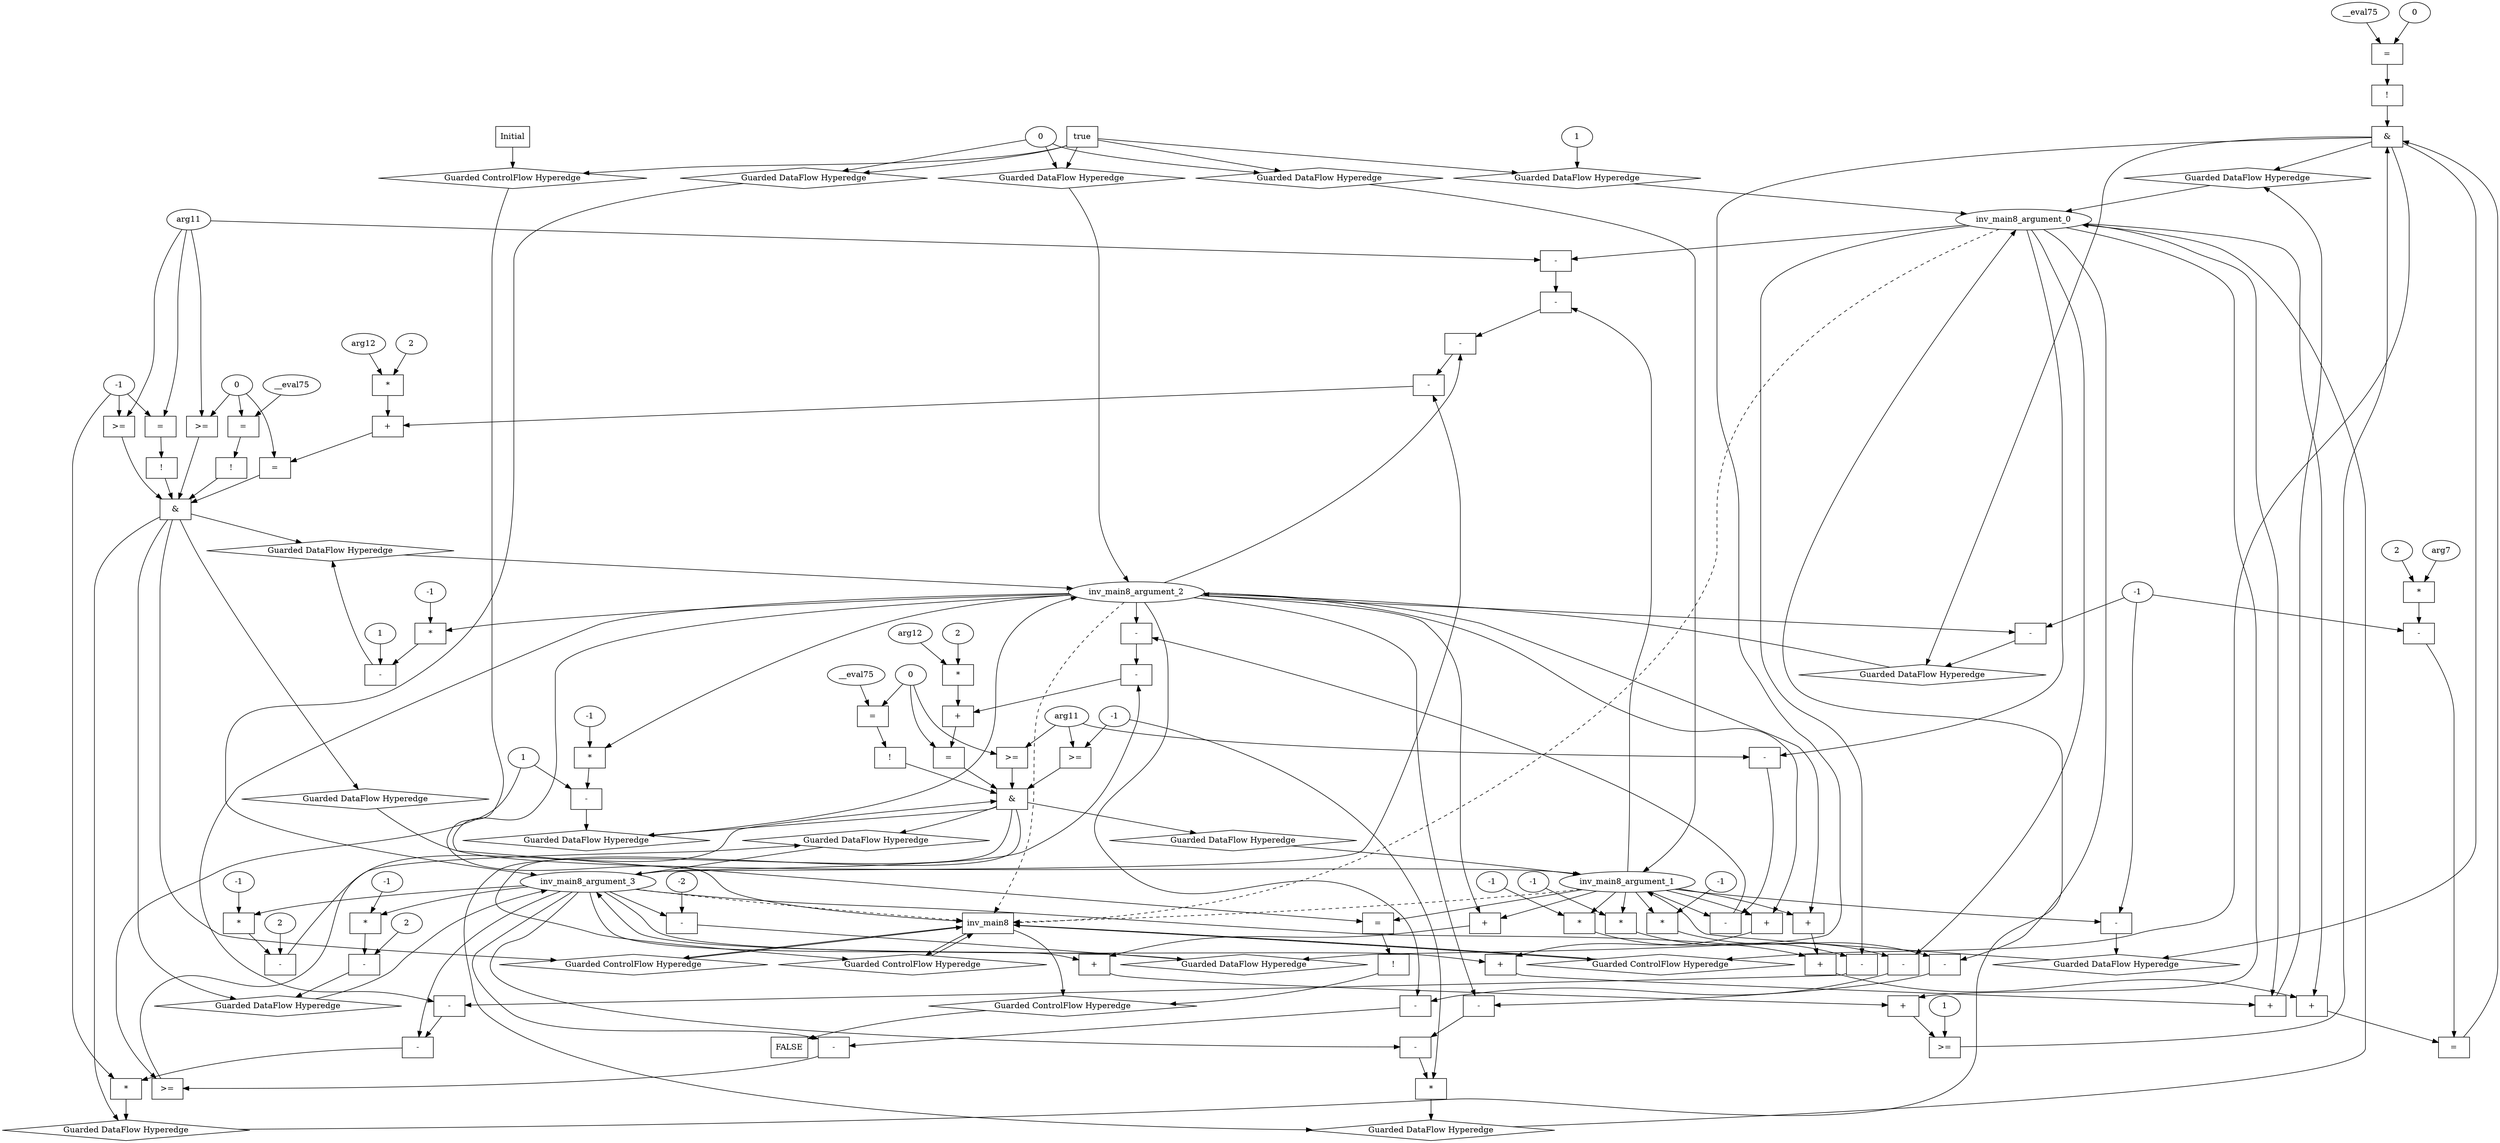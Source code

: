 digraph dag {
inv_main8 [label="inv_main8" shape="rect"];
FALSE [label="FALSE" shape="rect"];
Initial [label="Initial" shape="rect"];
ControlFowHyperEdge_0 [label="Guarded ControlFlow Hyperedge" shape="diamond"];
inv_main8 -> ControlFowHyperEdge_0[label=""]
ControlFowHyperEdge_0 -> inv_main8[label=""]
ControlFowHyperEdge_1 [label="Guarded ControlFlow Hyperedge" shape="diamond"];
inv_main8 -> ControlFowHyperEdge_1[label=""]
ControlFowHyperEdge_1 -> inv_main8[label=""]
ControlFowHyperEdge_2 [label="Guarded ControlFlow Hyperedge" shape="diamond"];
inv_main8 -> ControlFowHyperEdge_2[label=""]
ControlFowHyperEdge_2 -> inv_main8[label=""]
ControlFowHyperEdge_3 [label="Guarded ControlFlow Hyperedge" shape="diamond"];
Initial -> ControlFowHyperEdge_3[label=""]
ControlFowHyperEdge_3 -> inv_main8[label=""]
ControlFowHyperEdge_4 [label="Guarded ControlFlow Hyperedge" shape="diamond"];
inv_main8 -> ControlFowHyperEdge_4[label=""]
ControlFowHyperEdge_4 -> FALSE[label=""]
inv_main8_argument_0 [label="inv_main8_argument_0" shape="oval"];
inv_main8_argument_0 -> inv_main8[label="" style="dashed"]
inv_main8_argument_1 [label="inv_main8_argument_1" shape="oval"];
inv_main8_argument_1 -> inv_main8[label="" style="dashed"]
inv_main8_argument_2 [label="inv_main8_argument_2" shape="oval"];
inv_main8_argument_2 -> inv_main8[label="" style="dashed"]
inv_main8_argument_3 [label="inv_main8_argument_3" shape="oval"];
inv_main8_argument_3 -> inv_main8[label="" style="dashed"]

xxxinv_main8___inv_main8_0xxx_and [label="&" shape="rect"];
xxxinv_main8___inv_main8_0xxxguard_0_node_0 [label=">=" shape="rect"];
xxxinv_main8___inv_main8_0xxxguard_0_node_1 [label="+" shape="rect"];
xxxinv_main8___inv_main8_0xxxguard_0_node_3 [label="+" shape="rect"];
xxxinv_main8___inv_main8_0xxxguard_0_node_4 [label="+" shape="rect"];
xxxinv_main8___inv_main8_0xxxguard_0_node_8 [label="1"];
xxxinv_main8___inv_main8_0xxxguard_0_node_1->xxxinv_main8___inv_main8_0xxxguard_0_node_0
xxxinv_main8___inv_main8_0xxxguard_0_node_8->xxxinv_main8___inv_main8_0xxxguard_0_node_0
inv_main8_argument_0->xxxinv_main8___inv_main8_0xxxguard_0_node_1
xxxinv_main8___inv_main8_0xxxguard_0_node_3->xxxinv_main8___inv_main8_0xxxguard_0_node_1
xxxinv_main8___inv_main8_0xxxguard_0_node_4->xxxinv_main8___inv_main8_0xxxguard_0_node_3
inv_main8_argument_3->xxxinv_main8___inv_main8_0xxxguard_0_node_3
inv_main8_argument_1->xxxinv_main8___inv_main8_0xxxguard_0_node_4
inv_main8_argument_2->xxxinv_main8___inv_main8_0xxxguard_0_node_4

xxxinv_main8___inv_main8_0xxxguard_0_node_0->xxxinv_main8___inv_main8_0xxx_and [label=""];
xxxinv_main8___inv_main8_0xxxguard1_node_0 [label="=" shape="rect"];
xxxinv_main8___inv_main8_0xxxguard1_node_1 [label="+" shape="rect"];
xxxinv_main8___inv_main8_0xxxguard1_node_3 [label="+" shape="rect"];
xxxinv_main8___inv_main8_0xxxguard1_node_4 [label="+" shape="rect"];
xxxinv_main8___inv_main8_0xxxguard1_node_8 [label="-" shape="rect"];
xxxinv_main8___inv_main8_0xxxguard1_node_9 [label="*" shape="rect"];
xxxinv_main8___inv_main8_0xxxguard1_node_10 [label="2"];
xxxinv_main8___inv_main8_0xxxguard1_node_11 [label="arg7"];
xxxinv_main8___inv_main8_0xxxguard1_node_1->xxxinv_main8___inv_main8_0xxxguard1_node_0
xxxinv_main8___inv_main8_0xxxguard1_node_8->xxxinv_main8___inv_main8_0xxxguard1_node_0
inv_main8_argument_0->xxxinv_main8___inv_main8_0xxxguard1_node_1
xxxinv_main8___inv_main8_0xxxguard1_node_3->xxxinv_main8___inv_main8_0xxxguard1_node_1
xxxinv_main8___inv_main8_0xxxguard1_node_4->xxxinv_main8___inv_main8_0xxxguard1_node_3
inv_main8_argument_3->xxxinv_main8___inv_main8_0xxxguard1_node_3
inv_main8_argument_1->xxxinv_main8___inv_main8_0xxxguard1_node_4
inv_main8_argument_2->xxxinv_main8___inv_main8_0xxxguard1_node_4
xxxinv_main8___inv_main8_0xxxguard1_node_9->xxxinv_main8___inv_main8_0xxxguard1_node_8
xxxinv_main8___inv_main8_0xxxdataFlow1_node_2->xxxinv_main8___inv_main8_0xxxguard1_node_8
xxxinv_main8___inv_main8_0xxxguard1_node_10->xxxinv_main8___inv_main8_0xxxguard1_node_9
xxxinv_main8___inv_main8_0xxxguard1_node_11->xxxinv_main8___inv_main8_0xxxguard1_node_9

xxxinv_main8___inv_main8_0xxxguard1_node_0->xxxinv_main8___inv_main8_0xxx_and [label=""];
xxxinv_main8___inv_main8_0xxxguard2_node_0 [label="!" shape="rect"];
xxxinv_main8___inv_main8_0xxxguard2_node_1 [label="=" shape="rect"];
xxxinv_main8___inv_main8_0xxxguard2_node_2 [label="__eval75"];
xxxinv_main8___inv_main8_0xxxguard2_node_3 [label="0"];
xxxinv_main8___inv_main8_0xxxguard2_node_1->xxxinv_main8___inv_main8_0xxxguard2_node_0
xxxinv_main8___inv_main8_0xxxguard2_node_2->xxxinv_main8___inv_main8_0xxxguard2_node_1
xxxinv_main8___inv_main8_0xxxguard2_node_3->xxxinv_main8___inv_main8_0xxxguard2_node_1

xxxinv_main8___inv_main8_0xxxguard2_node_0->xxxinv_main8___inv_main8_0xxx_and [label=""];
xxxinv_main8___inv_main8_0xxx_and->ControlFowHyperEdge_0 [label=""];
xxxinv_main8___inv_main8_0xxxdataFlow_0_node_0 [label="+" shape="rect"];
xxxinv_main8___inv_main8_0xxxdataFlow_0_node_2 [label="+" shape="rect"];
xxxinv_main8___inv_main8_0xxxdataFlow_0_node_3 [label="+" shape="rect"];
inv_main8_argument_0->xxxinv_main8___inv_main8_0xxxdataFlow_0_node_0
xxxinv_main8___inv_main8_0xxxdataFlow_0_node_2->xxxinv_main8___inv_main8_0xxxdataFlow_0_node_0
xxxinv_main8___inv_main8_0xxxdataFlow_0_node_3->xxxinv_main8___inv_main8_0xxxdataFlow_0_node_2
inv_main8_argument_3->xxxinv_main8___inv_main8_0xxxdataFlow_0_node_2
inv_main8_argument_1->xxxinv_main8___inv_main8_0xxxdataFlow_0_node_3
inv_main8_argument_2->xxxinv_main8___inv_main8_0xxxdataFlow_0_node_3

xxxinv_main8___inv_main8_0xxxdataFlow_0_node_0->DataFowHyperEdge_0_inv_main8_argument_0 [label=""];
xxxinv_main8___inv_main8_0xxxdataFlow1_node_0 [label="-" shape="rect"];
xxxinv_main8___inv_main8_0xxxdataFlow1_node_2 [label="-1"];
inv_main8_argument_1->xxxinv_main8___inv_main8_0xxxdataFlow1_node_0
xxxinv_main8___inv_main8_0xxxdataFlow1_node_2->xxxinv_main8___inv_main8_0xxxdataFlow1_node_0

xxxinv_main8___inv_main8_0xxxdataFlow1_node_0->DataFowHyperEdge_0_inv_main8_argument_1 [label=""];
xxxinv_main8___inv_main8_0xxxdataFlow2_node_0 [label="-" shape="rect"];
inv_main8_argument_2->xxxinv_main8___inv_main8_0xxxdataFlow2_node_0
xxxinv_main8___inv_main8_0xxxdataFlow1_node_2->xxxinv_main8___inv_main8_0xxxdataFlow2_node_0

xxxinv_main8___inv_main8_0xxxdataFlow2_node_0->DataFowHyperEdge_0_inv_main8_argument_2 [label=""];
xxxinv_main8___inv_main8_0xxxdataFlow3_node_0 [label="-" shape="rect"];
xxxinv_main8___inv_main8_0xxxdataFlow3_node_2 [label="-2"];
inv_main8_argument_3->xxxinv_main8___inv_main8_0xxxdataFlow3_node_0
xxxinv_main8___inv_main8_0xxxdataFlow3_node_2->xxxinv_main8___inv_main8_0xxxdataFlow3_node_0

xxxinv_main8___inv_main8_0xxxdataFlow3_node_0->DataFowHyperEdge_0_inv_main8_argument_3 [label=""];
xxxinv_main8___inv_main8_1xxx_and [label="&" shape="rect"];
xxxinv_main8___inv_main8_1xxxguard_0_node_0 [label=">=" shape="rect"];
xxxinv_main8___inv_main8_1xxxguard_0_node_1 [label="arg11"];
xxxinv_main8___inv_main8_1xxxdataFlow_0_node_1 [label="-1"];
xxxinv_main8___inv_main8_1xxxguard_0_node_1->xxxinv_main8___inv_main8_1xxxguard_0_node_0
xxxinv_main8___inv_main8_1xxxdataFlow_0_node_1->xxxinv_main8___inv_main8_1xxxguard_0_node_0

xxxinv_main8___inv_main8_1xxxguard_0_node_0->xxxinv_main8___inv_main8_1xxx_and [label=""];
xxxinv_main8___inv_main8_1xxxguard1_node_0 [label=">=" shape="rect"];
xxxinv_main8___inv_main8_1xxxguard1_node_1 [label="0"];
xxxinv_main8___inv_main8_1xxxguard1_node_1->xxxinv_main8___inv_main8_1xxxguard1_node_0
xxxinv_main8___inv_main8_1xxxguard_0_node_1->xxxinv_main8___inv_main8_1xxxguard1_node_0

xxxinv_main8___inv_main8_1xxxguard1_node_0->xxxinv_main8___inv_main8_1xxx_and [label=""];
xxxinv_main8___inv_main8_1xxxguard4_node_0 [label="!" shape="rect"];
xxxinv_main8___inv_main8_1xxxguard4_node_1 [label="=" shape="rect"];
xxxinv_main8___inv_main8_1xxxguard4_node_1->xxxinv_main8___inv_main8_1xxxguard4_node_0
xxxinv_main8___inv_main8_1xxxguard_0_node_1->xxxinv_main8___inv_main8_1xxxguard4_node_1
xxxinv_main8___inv_main8_1xxxdataFlow_0_node_1->xxxinv_main8___inv_main8_1xxxguard4_node_1

xxxinv_main8___inv_main8_1xxxguard4_node_0->xxxinv_main8___inv_main8_1xxx_and [label=""];
xxxinv_main8___inv_main8_1xxxguard2_node_0 [label="=" shape="rect"];
xxxinv_main8___inv_main8_1xxxguard2_node_1 [label="+" shape="rect"];
xxxinv_main8___inv_main8_1xxxguard2_node_2 [label="*" shape="rect"];
xxxinv_main8___inv_main8_1xxxguard2_node_3 [label="2"];
xxxinv_main8___inv_main8_1xxxguard2_node_4 [label="arg12"];
xxxinv_main8___inv_main8_1xxxguard2_node_5 [label="-" shape="rect"];
xxxinv_main8___inv_main8_1xxxguard2_node_6 [label="-" shape="rect"];
xxxinv_main8___inv_main8_1xxxguard2_node_7 [label="-" shape="rect"];
xxxinv_main8___inv_main8_1xxxguard2_node_8 [label="-" shape="rect"];
xxxinv_main8___inv_main8_1xxxguard2_node_1->xxxinv_main8___inv_main8_1xxxguard2_node_0
xxxinv_main8___inv_main8_1xxxguard1_node_1->xxxinv_main8___inv_main8_1xxxguard2_node_0
xxxinv_main8___inv_main8_1xxxguard2_node_2->xxxinv_main8___inv_main8_1xxxguard2_node_1
xxxinv_main8___inv_main8_1xxxguard2_node_5->xxxinv_main8___inv_main8_1xxxguard2_node_1
xxxinv_main8___inv_main8_1xxxguard2_node_3->xxxinv_main8___inv_main8_1xxxguard2_node_2
xxxinv_main8___inv_main8_1xxxguard2_node_4->xxxinv_main8___inv_main8_1xxxguard2_node_2
xxxinv_main8___inv_main8_1xxxguard2_node_6->xxxinv_main8___inv_main8_1xxxguard2_node_5
inv_main8_argument_3->xxxinv_main8___inv_main8_1xxxguard2_node_5
xxxinv_main8___inv_main8_1xxxguard2_node_7->xxxinv_main8___inv_main8_1xxxguard2_node_6
inv_main8_argument_2->xxxinv_main8___inv_main8_1xxxguard2_node_6
xxxinv_main8___inv_main8_1xxxguard2_node_8->xxxinv_main8___inv_main8_1xxxguard2_node_7
inv_main8_argument_1->xxxinv_main8___inv_main8_1xxxguard2_node_7
xxxinv_main8___inv_main8_1xxxguard_0_node_1->xxxinv_main8___inv_main8_1xxxguard2_node_8
inv_main8_argument_0->xxxinv_main8___inv_main8_1xxxguard2_node_8

xxxinv_main8___inv_main8_1xxxguard2_node_0->xxxinv_main8___inv_main8_1xxx_and [label=""];
xxxinv_main8___inv_main8_1xxxguard3_node_0 [label="!" shape="rect"];
xxxinv_main8___inv_main8_1xxxguard3_node_1 [label="=" shape="rect"];
xxxinv_main8___inv_main8_1xxxguard3_node_2 [label="__eval75"];
xxxinv_main8___inv_main8_1xxxguard3_node_1->xxxinv_main8___inv_main8_1xxxguard3_node_0
xxxinv_main8___inv_main8_1xxxguard3_node_2->xxxinv_main8___inv_main8_1xxxguard3_node_1
xxxinv_main8___inv_main8_1xxxguard1_node_1->xxxinv_main8___inv_main8_1xxxguard3_node_1

xxxinv_main8___inv_main8_1xxxguard3_node_0->xxxinv_main8___inv_main8_1xxx_and [label=""];
xxxinv_main8___inv_main8_1xxx_and->ControlFowHyperEdge_1 [label=""];
xxxinv_main8___inv_main8_1xxxdataFlow_0_node_0 [label="*" shape="rect"];
xxxinv_main8___inv_main8_1xxxdataFlow_0_node_1 [label="-1"];
xxxinv_main8___inv_main8_1xxxdataFlow_0_node_2 [label="-" shape="rect"];
xxxinv_main8___inv_main8_1xxxdataFlow_0_node_3 [label="-" shape="rect"];
xxxinv_main8___inv_main8_1xxxdataFlow_0_node_4 [label="-" shape="rect"];
xxxinv_main8___inv_main8_1xxxdataFlow_0_node_5 [label="*" shape="rect"];
xxxinv_main8___inv_main8_1xxxdataFlow_0_node_6 [label="-1"];
xxxinv_main8___inv_main8_1xxxdataFlow_0_node_1->xxxinv_main8___inv_main8_1xxxdataFlow_0_node_0
xxxinv_main8___inv_main8_1xxxdataFlow_0_node_2->xxxinv_main8___inv_main8_1xxxdataFlow_0_node_0
xxxinv_main8___inv_main8_1xxxdataFlow_0_node_3->xxxinv_main8___inv_main8_1xxxdataFlow_0_node_2
inv_main8_argument_3->xxxinv_main8___inv_main8_1xxxdataFlow_0_node_2
xxxinv_main8___inv_main8_1xxxdataFlow_0_node_4->xxxinv_main8___inv_main8_1xxxdataFlow_0_node_3
inv_main8_argument_2->xxxinv_main8___inv_main8_1xxxdataFlow_0_node_3
xxxinv_main8___inv_main8_1xxxdataFlow_0_node_5->xxxinv_main8___inv_main8_1xxxdataFlow_0_node_4
inv_main8_argument_0->xxxinv_main8___inv_main8_1xxxdataFlow_0_node_4
xxxinv_main8___inv_main8_1xxxdataFlow_0_node_6->xxxinv_main8___inv_main8_1xxxdataFlow_0_node_5
inv_main8_argument_1->xxxinv_main8___inv_main8_1xxxdataFlow_0_node_5

xxxinv_main8___inv_main8_1xxxdataFlow_0_node_0->DataFowHyperEdge_1_inv_main8_argument_0 [label=""];
xxxinv_main8___inv_main8_1xxxdataFlow1_node_0 [label="-" shape="rect"];
xxxinv_main8___inv_main8_1xxxdataFlow1_node_1 [label="1"];
xxxinv_main8___inv_main8_1xxxdataFlow1_node_2 [label="*" shape="rect"];
xxxinv_main8___inv_main8_1xxxdataFlow1_node_3 [label="-1"];
xxxinv_main8___inv_main8_1xxxdataFlow1_node_1->xxxinv_main8___inv_main8_1xxxdataFlow1_node_0
xxxinv_main8___inv_main8_1xxxdataFlow1_node_2->xxxinv_main8___inv_main8_1xxxdataFlow1_node_0
inv_main8_argument_2->xxxinv_main8___inv_main8_1xxxdataFlow1_node_2
xxxinv_main8___inv_main8_1xxxdataFlow1_node_3->xxxinv_main8___inv_main8_1xxxdataFlow1_node_2

xxxinv_main8___inv_main8_1xxxdataFlow1_node_0->DataFowHyperEdge_1_inv_main8_argument_2 [label=""];
xxxinv_main8___inv_main8_1xxxdataFlow2_node_0 [label="-" shape="rect"];
xxxinv_main8___inv_main8_1xxxdataFlow2_node_1 [label="2"];
xxxinv_main8___inv_main8_1xxxdataFlow2_node_2 [label="*" shape="rect"];
xxxinv_main8___inv_main8_1xxxdataFlow2_node_3 [label="-1"];
xxxinv_main8___inv_main8_1xxxdataFlow2_node_1->xxxinv_main8___inv_main8_1xxxdataFlow2_node_0
xxxinv_main8___inv_main8_1xxxdataFlow2_node_2->xxxinv_main8___inv_main8_1xxxdataFlow2_node_0
inv_main8_argument_3->xxxinv_main8___inv_main8_1xxxdataFlow2_node_2
xxxinv_main8___inv_main8_1xxxdataFlow2_node_3->xxxinv_main8___inv_main8_1xxxdataFlow2_node_2

xxxinv_main8___inv_main8_1xxxdataFlow2_node_0->DataFowHyperEdge_1_inv_main8_argument_3 [label=""];
xxxinv_main8___inv_main8_2xxx_and [label="&" shape="rect"];
xxxinv_main8___inv_main8_2xxxguard2_node_0 [label="=" shape="rect"];
xxxinv_main8___inv_main8_2xxxguard2_node_1 [label="+" shape="rect"];
xxxinv_main8___inv_main8_2xxxguard2_node_2 [label="*" shape="rect"];
xxxinv_main8___inv_main8_2xxxguard2_node_3 [label="2"];
xxxinv_main8___inv_main8_2xxxguard2_node_4 [label="arg12"];
xxxinv_main8___inv_main8_2xxxguard2_node_5 [label="-" shape="rect"];
xxxinv_main8___inv_main8_2xxxguard2_node_6 [label="-" shape="rect"];
xxxinv_main8___inv_main8_2xxxguard2_node_7 [label="-" shape="rect"];
xxxinv_main8___inv_main8_2xxxguard2_node_8 [label="-" shape="rect"];
xxxinv_main8___inv_main8_2xxxguard2_node_1->xxxinv_main8___inv_main8_2xxxguard2_node_0
xxxinv_main8___inv_main8_2xxxguard1_node_1->xxxinv_main8___inv_main8_2xxxguard2_node_0
xxxinv_main8___inv_main8_2xxxguard2_node_2->xxxinv_main8___inv_main8_2xxxguard2_node_1
xxxinv_main8___inv_main8_2xxxguard2_node_5->xxxinv_main8___inv_main8_2xxxguard2_node_1
xxxinv_main8___inv_main8_2xxxguard2_node_3->xxxinv_main8___inv_main8_2xxxguard2_node_2
xxxinv_main8___inv_main8_2xxxguard2_node_4->xxxinv_main8___inv_main8_2xxxguard2_node_2
xxxinv_main8___inv_main8_2xxxguard2_node_6->xxxinv_main8___inv_main8_2xxxguard2_node_5
inv_main8_argument_3->xxxinv_main8___inv_main8_2xxxguard2_node_5
xxxinv_main8___inv_main8_2xxxguard2_node_7->xxxinv_main8___inv_main8_2xxxguard2_node_6
inv_main8_argument_2->xxxinv_main8___inv_main8_2xxxguard2_node_6
xxxinv_main8___inv_main8_2xxxguard2_node_8->xxxinv_main8___inv_main8_2xxxguard2_node_7
inv_main8_argument_1->xxxinv_main8___inv_main8_2xxxguard2_node_7
xxxinv_main8___inv_main8_2xxxguard_0_node_1->xxxinv_main8___inv_main8_2xxxguard2_node_8
inv_main8_argument_0->xxxinv_main8___inv_main8_2xxxguard2_node_8

xxxinv_main8___inv_main8_2xxxguard2_node_0->xxxinv_main8___inv_main8_2xxx_and [label=""];
xxxinv_main8___inv_main8_2xxxguard1_node_0 [label=">=" shape="rect"];
xxxinv_main8___inv_main8_2xxxguard1_node_1 [label="0"];
xxxinv_main8___inv_main8_2xxxguard1_node_1->xxxinv_main8___inv_main8_2xxxguard1_node_0
xxxinv_main8___inv_main8_2xxxguard_0_node_1->xxxinv_main8___inv_main8_2xxxguard1_node_0

xxxinv_main8___inv_main8_2xxxguard1_node_0->xxxinv_main8___inv_main8_2xxx_and [label=""];
xxxinv_main8___inv_main8_2xxxguard3_node_0 [label="!" shape="rect"];
xxxinv_main8___inv_main8_2xxxguard3_node_1 [label="=" shape="rect"];
xxxinv_main8___inv_main8_2xxxguard3_node_2 [label="__eval75"];
xxxinv_main8___inv_main8_2xxxguard3_node_1->xxxinv_main8___inv_main8_2xxxguard3_node_0
xxxinv_main8___inv_main8_2xxxguard3_node_2->xxxinv_main8___inv_main8_2xxxguard3_node_1
xxxinv_main8___inv_main8_2xxxguard1_node_1->xxxinv_main8___inv_main8_2xxxguard3_node_1

xxxinv_main8___inv_main8_2xxxguard3_node_0->xxxinv_main8___inv_main8_2xxx_and [label=""];
xxxinv_main8___inv_main8_2xxxguard_0_node_0 [label=">=" shape="rect"];
xxxinv_main8___inv_main8_2xxxguard_0_node_1 [label="arg11"];
xxxinv_main8___inv_main8_2xxxdataFlow_0_node_1 [label="-1"];
xxxinv_main8___inv_main8_2xxxguard_0_node_1->xxxinv_main8___inv_main8_2xxxguard_0_node_0
xxxinv_main8___inv_main8_2xxxdataFlow_0_node_1->xxxinv_main8___inv_main8_2xxxguard_0_node_0

xxxinv_main8___inv_main8_2xxxguard_0_node_0->xxxinv_main8___inv_main8_2xxx_and [label=""];
xxxinv_main8___inv_main8_2xxxguard4_node_0 [label=">=" shape="rect"];
xxxinv_main8___inv_main8_2xxxguard4_node_1 [label="-" shape="rect"];
xxxinv_main8___inv_main8_2xxxguard4_node_2 [label="-" shape="rect"];
xxxinv_main8___inv_main8_2xxxguard4_node_3 [label="-" shape="rect"];
xxxinv_main8___inv_main8_2xxxguard4_node_4 [label="*" shape="rect"];
xxxinv_main8___inv_main8_2xxxguard4_node_5 [label="-1"];
xxxinv_main8___inv_main8_2xxxguard4_node_1->xxxinv_main8___inv_main8_2xxxguard4_node_0
xxxinv_main8___inv_main8_2xxxdataFlow1_node_1->xxxinv_main8___inv_main8_2xxxguard4_node_0
xxxinv_main8___inv_main8_2xxxguard4_node_2->xxxinv_main8___inv_main8_2xxxguard4_node_1
inv_main8_argument_3->xxxinv_main8___inv_main8_2xxxguard4_node_1
xxxinv_main8___inv_main8_2xxxguard4_node_3->xxxinv_main8___inv_main8_2xxxguard4_node_2
inv_main8_argument_2->xxxinv_main8___inv_main8_2xxxguard4_node_2
xxxinv_main8___inv_main8_2xxxguard4_node_4->xxxinv_main8___inv_main8_2xxxguard4_node_3
inv_main8_argument_0->xxxinv_main8___inv_main8_2xxxguard4_node_3
xxxinv_main8___inv_main8_2xxxguard4_node_5->xxxinv_main8___inv_main8_2xxxguard4_node_4
inv_main8_argument_1->xxxinv_main8___inv_main8_2xxxguard4_node_4

xxxinv_main8___inv_main8_2xxxguard4_node_0->xxxinv_main8___inv_main8_2xxx_and [label=""];
xxxinv_main8___inv_main8_2xxx_and->ControlFowHyperEdge_2 [label=""];
xxxinv_main8___inv_main8_2xxxdataFlow_0_node_0 [label="*" shape="rect"];
xxxinv_main8___inv_main8_2xxxdataFlow_0_node_1 [label="-1"];
xxxinv_main8___inv_main8_2xxxdataFlow_0_node_2 [label="-" shape="rect"];
xxxinv_main8___inv_main8_2xxxdataFlow_0_node_3 [label="-" shape="rect"];
xxxinv_main8___inv_main8_2xxxdataFlow_0_node_4 [label="-" shape="rect"];
xxxinv_main8___inv_main8_2xxxdataFlow_0_node_5 [label="*" shape="rect"];
xxxinv_main8___inv_main8_2xxxdataFlow_0_node_6 [label="-1"];
xxxinv_main8___inv_main8_2xxxdataFlow_0_node_1->xxxinv_main8___inv_main8_2xxxdataFlow_0_node_0
xxxinv_main8___inv_main8_2xxxdataFlow_0_node_2->xxxinv_main8___inv_main8_2xxxdataFlow_0_node_0
xxxinv_main8___inv_main8_2xxxdataFlow_0_node_3->xxxinv_main8___inv_main8_2xxxdataFlow_0_node_2
inv_main8_argument_3->xxxinv_main8___inv_main8_2xxxdataFlow_0_node_2
xxxinv_main8___inv_main8_2xxxdataFlow_0_node_4->xxxinv_main8___inv_main8_2xxxdataFlow_0_node_3
inv_main8_argument_2->xxxinv_main8___inv_main8_2xxxdataFlow_0_node_3
xxxinv_main8___inv_main8_2xxxdataFlow_0_node_5->xxxinv_main8___inv_main8_2xxxdataFlow_0_node_4
inv_main8_argument_0->xxxinv_main8___inv_main8_2xxxdataFlow_0_node_4
xxxinv_main8___inv_main8_2xxxdataFlow_0_node_6->xxxinv_main8___inv_main8_2xxxdataFlow_0_node_5
inv_main8_argument_1->xxxinv_main8___inv_main8_2xxxdataFlow_0_node_5

xxxinv_main8___inv_main8_2xxxdataFlow_0_node_0->DataFowHyperEdge_2_inv_main8_argument_0 [label=""];
xxxinv_main8___inv_main8_2xxxdataFlow1_node_0 [label="-" shape="rect"];
xxxinv_main8___inv_main8_2xxxdataFlow1_node_1 [label="1"];
xxxinv_main8___inv_main8_2xxxdataFlow1_node_2 [label="*" shape="rect"];
xxxinv_main8___inv_main8_2xxxdataFlow1_node_3 [label="-1"];
xxxinv_main8___inv_main8_2xxxdataFlow1_node_1->xxxinv_main8___inv_main8_2xxxdataFlow1_node_0
xxxinv_main8___inv_main8_2xxxdataFlow1_node_2->xxxinv_main8___inv_main8_2xxxdataFlow1_node_0
inv_main8_argument_2->xxxinv_main8___inv_main8_2xxxdataFlow1_node_2
xxxinv_main8___inv_main8_2xxxdataFlow1_node_3->xxxinv_main8___inv_main8_2xxxdataFlow1_node_2

xxxinv_main8___inv_main8_2xxxdataFlow1_node_0->DataFowHyperEdge_2_inv_main8_argument_2 [label=""];
xxxinv_main8___inv_main8_2xxxdataFlow2_node_0 [label="-" shape="rect"];
xxxinv_main8___inv_main8_2xxxdataFlow2_node_1 [label="2"];
xxxinv_main8___inv_main8_2xxxdataFlow2_node_2 [label="*" shape="rect"];
xxxinv_main8___inv_main8_2xxxdataFlow2_node_3 [label="-1"];
xxxinv_main8___inv_main8_2xxxdataFlow2_node_1->xxxinv_main8___inv_main8_2xxxdataFlow2_node_0
xxxinv_main8___inv_main8_2xxxdataFlow2_node_2->xxxinv_main8___inv_main8_2xxxdataFlow2_node_0
inv_main8_argument_3->xxxinv_main8___inv_main8_2xxxdataFlow2_node_2
xxxinv_main8___inv_main8_2xxxdataFlow2_node_3->xxxinv_main8___inv_main8_2xxxdataFlow2_node_2

xxxinv_main8___inv_main8_2xxxdataFlow2_node_0->DataFowHyperEdge_2_inv_main8_argument_3 [label=""];
true_3 [label="true" shape="rect"];
true_3->ControlFowHyperEdge_3 [label=""];
xxxinv_main8___Initial_3xxxdataFlow_0_node_0 [label="1"];

xxxinv_main8___Initial_3xxxdataFlow_0_node_0->DataFowHyperEdge_3_inv_main8_argument_0 [label=""];
xxxinv_main8___Initial_3xxxdataFlow1_node_0 [label="0"];

xxxinv_main8___Initial_3xxxdataFlow1_node_0->DataFowHyperEdge_3_inv_main8_argument_1 [label=""];

xxxinv_main8___Initial_3xxxdataFlow1_node_0->DataFowHyperEdge_3_inv_main8_argument_2 [label=""];

xxxinv_main8___Initial_3xxxdataFlow1_node_0->DataFowHyperEdge_3_inv_main8_argument_3 [label=""];
xxxFALSE___inv_main8_4xxxguard_0_node_0 [label="!" shape="rect"];
xxxFALSE___inv_main8_4xxxguard_0_node_1 [label="=" shape="rect"];
xxxFALSE___inv_main8_4xxxguard_0_node_1->xxxFALSE___inv_main8_4xxxguard_0_node_0
inv_main8_argument_1->xxxFALSE___inv_main8_4xxxguard_0_node_1
inv_main8_argument_2->xxxFALSE___inv_main8_4xxxguard_0_node_1

xxxFALSE___inv_main8_4xxxguard_0_node_0->ControlFowHyperEdge_4 [label=""];
DataFowHyperEdge_0_inv_main8_argument_0 [label="Guarded DataFlow Hyperedge" shape="diamond"];
DataFowHyperEdge_0_inv_main8_argument_0 -> inv_main8_argument_0[label=""]
xxxinv_main8___inv_main8_0xxx_and -> DataFowHyperEdge_0_inv_main8_argument_0[label=""]
DataFowHyperEdge_0_inv_main8_argument_1 [label="Guarded DataFlow Hyperedge" shape="diamond"];
DataFowHyperEdge_0_inv_main8_argument_1 -> inv_main8_argument_1[label=""]
xxxinv_main8___inv_main8_0xxx_and -> DataFowHyperEdge_0_inv_main8_argument_1[label=""]
DataFowHyperEdge_0_inv_main8_argument_2 [label="Guarded DataFlow Hyperedge" shape="diamond"];
DataFowHyperEdge_0_inv_main8_argument_2 -> inv_main8_argument_2[label=""]
xxxinv_main8___inv_main8_0xxx_and -> DataFowHyperEdge_0_inv_main8_argument_2[label=""]
DataFowHyperEdge_0_inv_main8_argument_3 [label="Guarded DataFlow Hyperedge" shape="diamond"];
DataFowHyperEdge_0_inv_main8_argument_3 -> inv_main8_argument_3[label=""]
xxxinv_main8___inv_main8_0xxx_and -> DataFowHyperEdge_0_inv_main8_argument_3[label=""]
DataFowHyperEdge_1_inv_main8_argument_0 [label="Guarded DataFlow Hyperedge" shape="diamond"];
DataFowHyperEdge_1_inv_main8_argument_0 -> inv_main8_argument_0[label=""]
xxxinv_main8___inv_main8_1xxx_and -> DataFowHyperEdge_1_inv_main8_argument_0[label=""]
DataFowHyperEdge_1_inv_main8_argument_1 [label="Guarded DataFlow Hyperedge" shape="diamond"];
DataFowHyperEdge_1_inv_main8_argument_1 -> inv_main8_argument_1[label=""]
xxxinv_main8___inv_main8_1xxx_and -> DataFowHyperEdge_1_inv_main8_argument_1[label=""]
DataFowHyperEdge_1_inv_main8_argument_2 [label="Guarded DataFlow Hyperedge" shape="diamond"];
DataFowHyperEdge_1_inv_main8_argument_2 -> inv_main8_argument_2[label=""]
xxxinv_main8___inv_main8_1xxx_and -> DataFowHyperEdge_1_inv_main8_argument_2[label=""]
DataFowHyperEdge_1_inv_main8_argument_3 [label="Guarded DataFlow Hyperedge" shape="diamond"];
DataFowHyperEdge_1_inv_main8_argument_3 -> inv_main8_argument_3[label=""]
xxxinv_main8___inv_main8_1xxx_and -> DataFowHyperEdge_1_inv_main8_argument_3[label=""]
DataFowHyperEdge_2_inv_main8_argument_0 [label="Guarded DataFlow Hyperedge" shape="diamond"];
DataFowHyperEdge_2_inv_main8_argument_0 -> inv_main8_argument_0[label=""]
xxxinv_main8___inv_main8_2xxx_and -> DataFowHyperEdge_2_inv_main8_argument_0[label=""]
DataFowHyperEdge_2_inv_main8_argument_1 [label="Guarded DataFlow Hyperedge" shape="diamond"];
DataFowHyperEdge_2_inv_main8_argument_1 -> inv_main8_argument_1[label=""]
xxxinv_main8___inv_main8_2xxx_and -> DataFowHyperEdge_2_inv_main8_argument_1[label=""]
DataFowHyperEdge_2_inv_main8_argument_2 [label="Guarded DataFlow Hyperedge" shape="diamond"];
DataFowHyperEdge_2_inv_main8_argument_2 -> inv_main8_argument_2[label=""]
xxxinv_main8___inv_main8_2xxx_and -> DataFowHyperEdge_2_inv_main8_argument_2[label=""]
DataFowHyperEdge_2_inv_main8_argument_3 [label="Guarded DataFlow Hyperedge" shape="diamond"];
DataFowHyperEdge_2_inv_main8_argument_3 -> inv_main8_argument_3[label=""]
xxxinv_main8___inv_main8_2xxx_and -> DataFowHyperEdge_2_inv_main8_argument_3[label=""]
DataFowHyperEdge_3_inv_main8_argument_0 [label="Guarded DataFlow Hyperedge" shape="diamond"];
DataFowHyperEdge_3_inv_main8_argument_0 -> inv_main8_argument_0[label=""]
true_3->DataFowHyperEdge_3_inv_main8_argument_0 [label=""];
DataFowHyperEdge_3_inv_main8_argument_1 [label="Guarded DataFlow Hyperedge" shape="diamond"];
DataFowHyperEdge_3_inv_main8_argument_1 -> inv_main8_argument_1[label=""]
true_3->DataFowHyperEdge_3_inv_main8_argument_1 [label=""];
DataFowHyperEdge_3_inv_main8_argument_2 [label="Guarded DataFlow Hyperedge" shape="diamond"];
DataFowHyperEdge_3_inv_main8_argument_2 -> inv_main8_argument_2[label=""]
true_3->DataFowHyperEdge_3_inv_main8_argument_2 [label=""];
DataFowHyperEdge_3_inv_main8_argument_3 [label="Guarded DataFlow Hyperedge" shape="diamond"];
DataFowHyperEdge_3_inv_main8_argument_3 -> inv_main8_argument_3[label=""]
true_3->DataFowHyperEdge_3_inv_main8_argument_3 [label=""];
}
